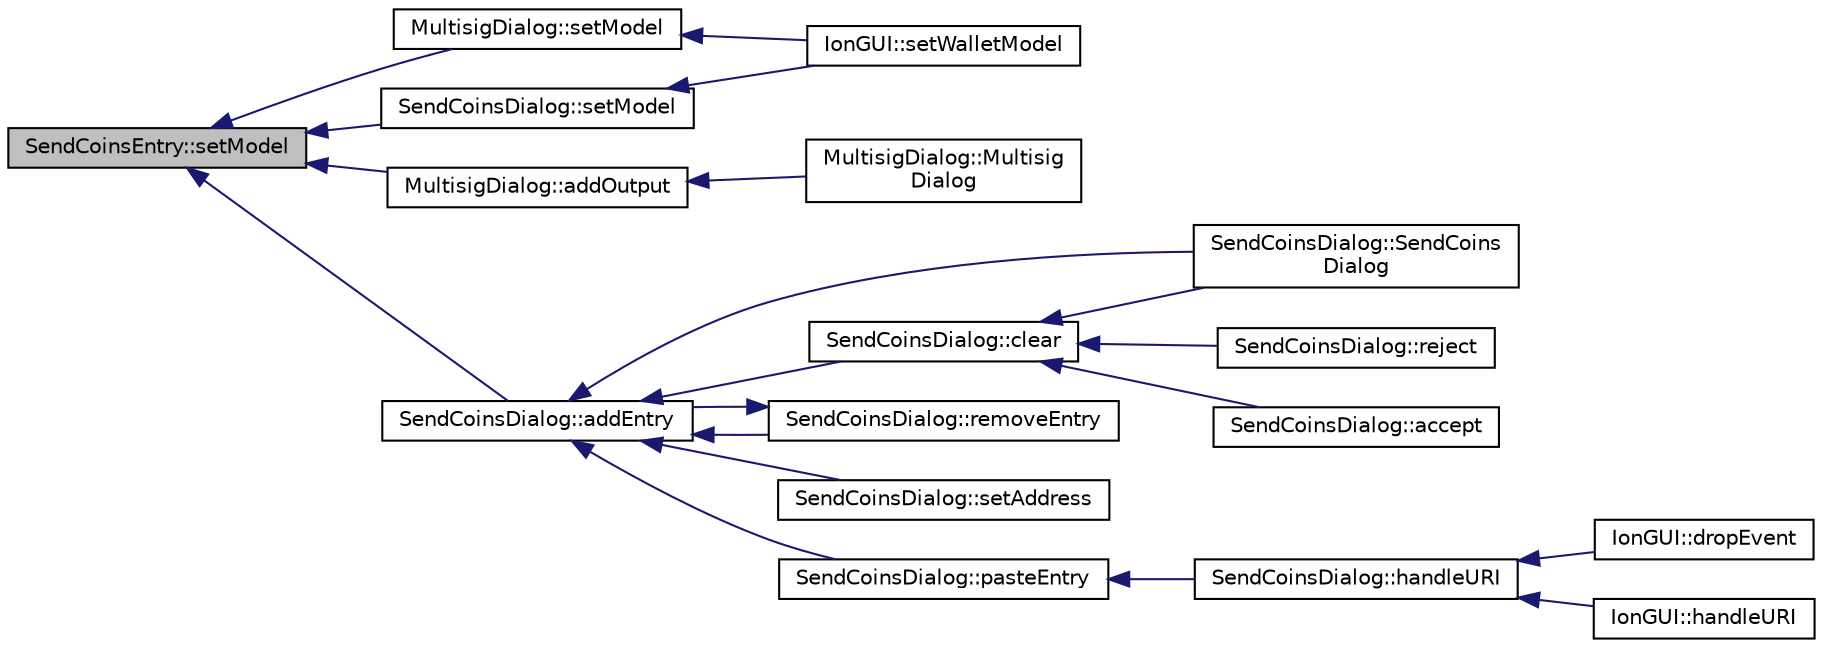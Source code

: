 digraph "SendCoinsEntry::setModel"
{
  edge [fontname="Helvetica",fontsize="10",labelfontname="Helvetica",labelfontsize="10"];
  node [fontname="Helvetica",fontsize="10",shape=record];
  rankdir="LR";
  Node137 [label="SendCoinsEntry::setModel",height=0.2,width=0.4,color="black", fillcolor="grey75", style="filled", fontcolor="black"];
  Node137 -> Node138 [dir="back",color="midnightblue",fontsize="10",style="solid",fontname="Helvetica"];
  Node138 [label="MultisigDialog::setModel",height=0.2,width=0.4,color="black", fillcolor="white", style="filled",URL="$class_multisig_dialog.html#ae2709a2ffd629acafa4c90811402c64a"];
  Node138 -> Node139 [dir="back",color="midnightblue",fontsize="10",style="solid",fontname="Helvetica"];
  Node139 [label="IonGUI::setWalletModel",height=0.2,width=0.4,color="black", fillcolor="white", style="filled",URL="$class_ion_g_u_i.html#a37f87db65498b036d387c705a749c45d",tooltip="Set the wallet model. "];
  Node137 -> Node140 [dir="back",color="midnightblue",fontsize="10",style="solid",fontname="Helvetica"];
  Node140 [label="MultisigDialog::addOutput",height=0.2,width=0.4,color="black", fillcolor="white", style="filled",URL="$class_multisig_dialog.html#a2fcffef63f71dc0178f4abdc3de2f850"];
  Node140 -> Node141 [dir="back",color="midnightblue",fontsize="10",style="solid",fontname="Helvetica"];
  Node141 [label="MultisigDialog::Multisig\lDialog",height=0.2,width=0.4,color="black", fillcolor="white", style="filled",URL="$class_multisig_dialog.html#af8ff2a9f6dc05a9468d955cb428c6474"];
  Node137 -> Node142 [dir="back",color="midnightblue",fontsize="10",style="solid",fontname="Helvetica"];
  Node142 [label="SendCoinsDialog::setModel",height=0.2,width=0.4,color="black", fillcolor="white", style="filled",URL="$class_send_coins_dialog.html#a73a6c1b1850a334ee652ac167713a2aa"];
  Node142 -> Node139 [dir="back",color="midnightblue",fontsize="10",style="solid",fontname="Helvetica"];
  Node137 -> Node143 [dir="back",color="midnightblue",fontsize="10",style="solid",fontname="Helvetica"];
  Node143 [label="SendCoinsDialog::addEntry",height=0.2,width=0.4,color="black", fillcolor="white", style="filled",URL="$class_send_coins_dialog.html#a3d680a76b967641115c6ff2fa83fb62a"];
  Node143 -> Node144 [dir="back",color="midnightblue",fontsize="10",style="solid",fontname="Helvetica"];
  Node144 [label="SendCoinsDialog::SendCoins\lDialog",height=0.2,width=0.4,color="black", fillcolor="white", style="filled",URL="$class_send_coins_dialog.html#a0df5bc29d1df68eda44826651afc595f"];
  Node143 -> Node145 [dir="back",color="midnightblue",fontsize="10",style="solid",fontname="Helvetica"];
  Node145 [label="SendCoinsDialog::clear",height=0.2,width=0.4,color="black", fillcolor="white", style="filled",URL="$class_send_coins_dialog.html#a127bddff45f49ff5e6e263efe218ae26"];
  Node145 -> Node144 [dir="back",color="midnightblue",fontsize="10",style="solid",fontname="Helvetica"];
  Node145 -> Node146 [dir="back",color="midnightblue",fontsize="10",style="solid",fontname="Helvetica"];
  Node146 [label="SendCoinsDialog::reject",height=0.2,width=0.4,color="black", fillcolor="white", style="filled",URL="$class_send_coins_dialog.html#a4879553d77d29f522ac92ac04580f4ad"];
  Node145 -> Node147 [dir="back",color="midnightblue",fontsize="10",style="solid",fontname="Helvetica"];
  Node147 [label="SendCoinsDialog::accept",height=0.2,width=0.4,color="black", fillcolor="white", style="filled",URL="$class_send_coins_dialog.html#af2185c3d29e43d37c30669f0def46060"];
  Node143 -> Node148 [dir="back",color="midnightblue",fontsize="10",style="solid",fontname="Helvetica"];
  Node148 [label="SendCoinsDialog::removeEntry",height=0.2,width=0.4,color="black", fillcolor="white", style="filled",URL="$class_send_coins_dialog.html#aabd82a79bd2358493f36425f1d62136b"];
  Node148 -> Node143 [dir="back",color="midnightblue",fontsize="10",style="solid",fontname="Helvetica"];
  Node143 -> Node149 [dir="back",color="midnightblue",fontsize="10",style="solid",fontname="Helvetica"];
  Node149 [label="SendCoinsDialog::setAddress",height=0.2,width=0.4,color="black", fillcolor="white", style="filled",URL="$class_send_coins_dialog.html#a920b2dbf121ca3cfac2adc56e96295f8"];
  Node143 -> Node150 [dir="back",color="midnightblue",fontsize="10",style="solid",fontname="Helvetica"];
  Node150 [label="SendCoinsDialog::pasteEntry",height=0.2,width=0.4,color="black", fillcolor="white", style="filled",URL="$class_send_coins_dialog.html#a4440d15ced5d217baaad33a17d56b409"];
  Node150 -> Node151 [dir="back",color="midnightblue",fontsize="10",style="solid",fontname="Helvetica"];
  Node151 [label="SendCoinsDialog::handleURI",height=0.2,width=0.4,color="black", fillcolor="white", style="filled",URL="$class_send_coins_dialog.html#a0b55c56582d3352734eb01e8a6f404c1"];
  Node151 -> Node152 [dir="back",color="midnightblue",fontsize="10",style="solid",fontname="Helvetica"];
  Node152 [label="IonGUI::dropEvent",height=0.2,width=0.4,color="black", fillcolor="white", style="filled",URL="$class_ion_g_u_i.html#a42edcabd719877fa223bfc4ce1004950"];
  Node151 -> Node153 [dir="back",color="midnightblue",fontsize="10",style="solid",fontname="Helvetica"];
  Node153 [label="IonGUI::handleURI",height=0.2,width=0.4,color="black", fillcolor="white", style="filled",URL="$class_ion_g_u_i.html#a96c92e010ff8af010b4053c09128a273"];
}
